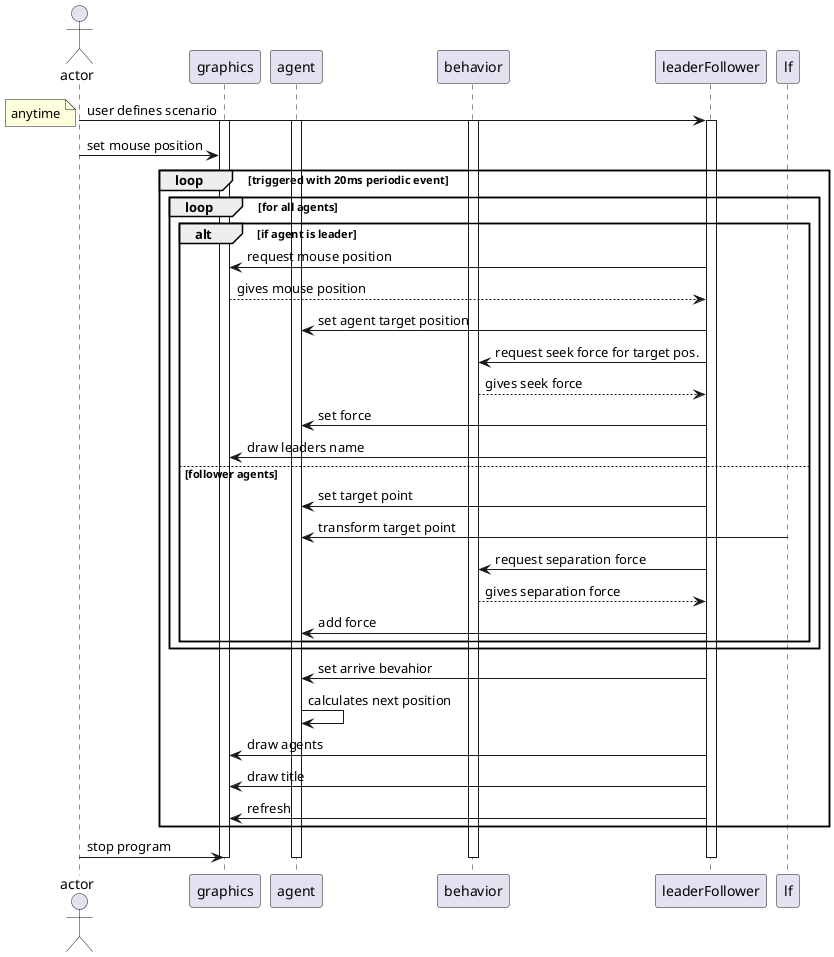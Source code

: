 @startuml
actor actor as user
participant graphics as view
participant agent as agent
participant behavior as steeringBehavior
participant leaderFollower as lF

user -> lF: user defines scenario
activate lF
activate view
activate agent
activate steeringBehavior
note left: anytime
user -> view:  set mouse position
loop triggered with 20ms periodic event
    loop for all agents    
        alt if agent is leader
            lF -> view: request mouse position    
            view --> lF: gives mouse position        
            lF -> agent: set agent target position
            lF -> steeringBehavior: request seek force for target pos.
            steeringBehavior --> lF: gives seek force
            lF -> agent: set force            
            lF -> view: draw leaders name
        else follower agents        
            lF -> agent: set target point 
            lf -> agent: transform target point
            lF ->steeringBehavior: request separation force
            steeringBehavior --> lF: gives separation force
            lF ->agent: add force            
        end
    end
    lF -> agent:set arrive bevahior
    agent -> agent: calculates next position
    lF -> view: draw agents
    lF -> view: draw title
    lF -> view: refresh
end
user -> view: stop program
deactivate lF
deactivate view
deactivate agent
deactivate steeringBehavior
@enduml